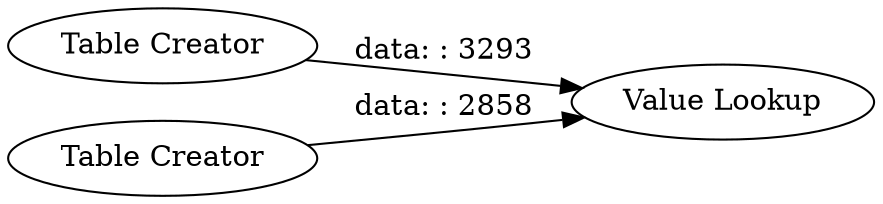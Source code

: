 digraph {
	"1581862307119425508_44" [label="Table Creator"]
	"1581862307119425508_42" [label="Value Lookup"]
	"1581862307119425508_43" [label="Table Creator"]
	"1581862307119425508_44" -> "1581862307119425508_42" [label="data: : 3293"]
	"1581862307119425508_43" -> "1581862307119425508_42" [label="data: : 2858"]
	rankdir=LR
}
